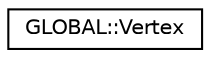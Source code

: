 digraph "Graphical Class Hierarchy"
{
  edge [fontname="Helvetica",fontsize="10",labelfontname="Helvetica",labelfontsize="10"];
  node [fontname="Helvetica",fontsize="10",shape=record];
  rankdir="LR";
  Node1 [label="GLOBAL::Vertex",height=0.2,width=0.4,color="black", fillcolor="white", style="filled",URL="$struct_g_l_o_b_a_l_1_1_vertex.html"];
}
